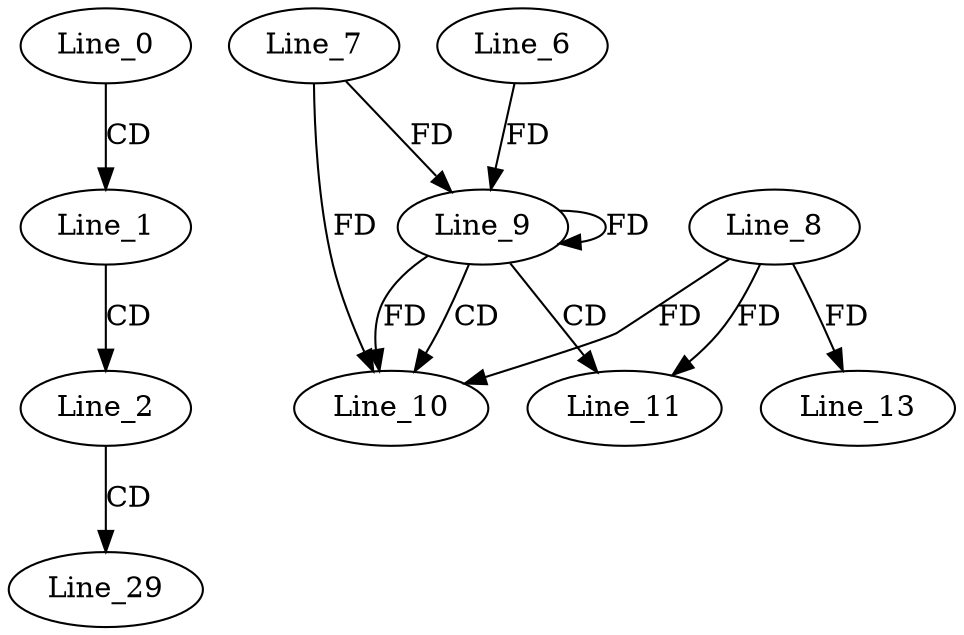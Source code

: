 digraph G {
  Line_0;
  Line_1;
  Line_2;
  Line_9;
  Line_7;
  Line_9;
  Line_6;
  Line_9;
  Line_10;
  Line_8;
  Line_11;
  Line_13;
  Line_29;
  Line_0 -> Line_1 [ label="CD" ];
  Line_1 -> Line_2 [ label="CD" ];
  Line_9 -> Line_9 [ label="FD" ];
  Line_7 -> Line_9 [ label="FD" ];
  Line_6 -> Line_9 [ label="FD" ];
  Line_9 -> Line_10 [ label="CD" ];
  Line_8 -> Line_10 [ label="FD" ];
  Line_9 -> Line_10 [ label="FD" ];
  Line_7 -> Line_10 [ label="FD" ];
  Line_9 -> Line_11 [ label="CD" ];
  Line_8 -> Line_11 [ label="FD" ];
  Line_8 -> Line_13 [ label="FD" ];
  Line_2 -> Line_29 [ label="CD" ];
}

